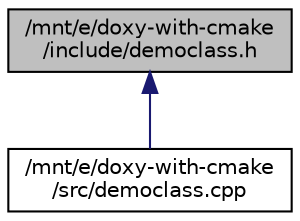 digraph "/mnt/e/doxy-with-cmake/include/democlass.h"
{
 // LATEX_PDF_SIZE
  edge [fontname="Helvetica",fontsize="10",labelfontname="Helvetica",labelfontsize="10"];
  node [fontname="Helvetica",fontsize="10",shape=record];
  Node1 [label="/mnt/e/doxy-with-cmake\l/include/democlass.h",height=0.2,width=0.4,color="black", fillcolor="grey75", style="filled", fontcolor="black",tooltip=" "];
  Node1 -> Node2 [dir="back",color="midnightblue",fontsize="10",style="solid",fontname="Helvetica"];
  Node2 [label="/mnt/e/doxy-with-cmake\l/src/democlass.cpp",height=0.2,width=0.4,color="black", fillcolor="white", style="filled",URL="$democlass_8cpp.html",tooltip="Testing namespaces."];
}
